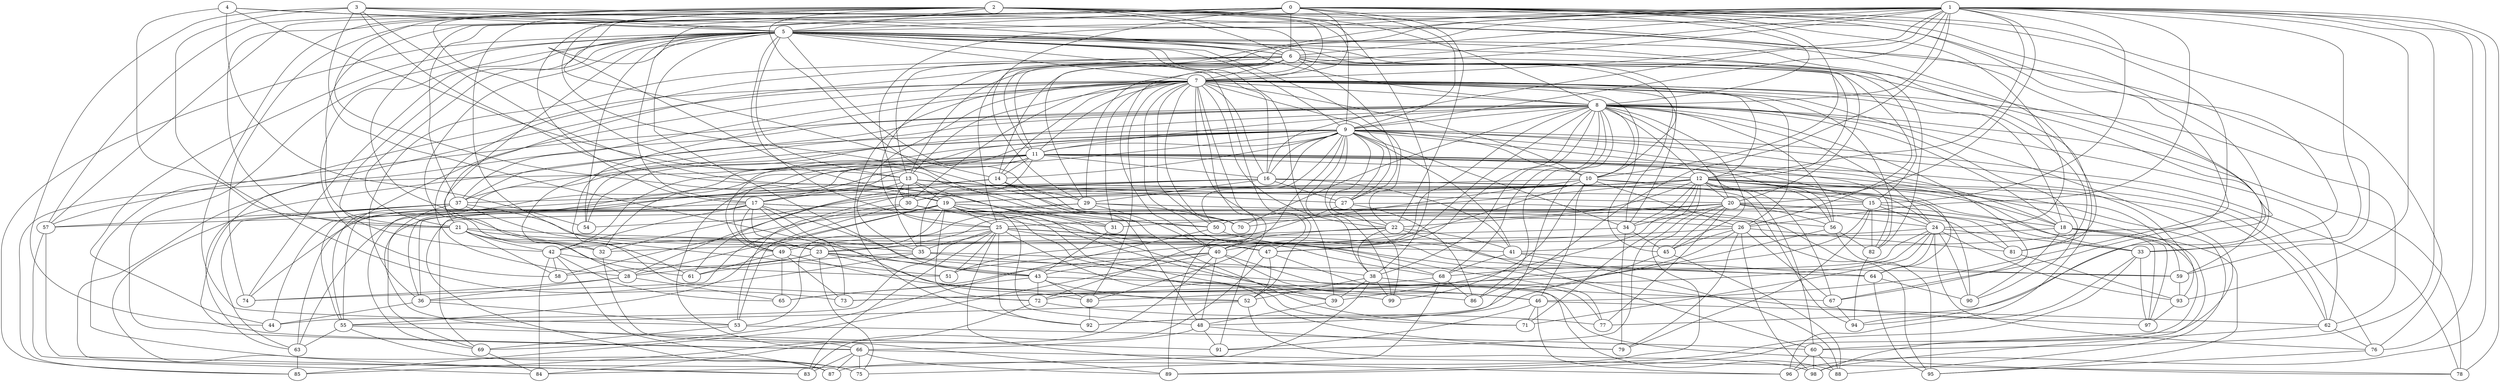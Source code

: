 graph g {0;1;2;3;4;5;6;7;8;9;10;11;12;13;14;15;16;17;18;19;20;21;22;23;24;25;26;27;28;29;30;31;32;33;34;35;36;37;38;39;40;41;42;43;44;45;46;47;48;49;50;51;52;53;54;55;56;57;58;59;60;61;62;63;64;65;66;67;68;69;70;71;72;73;74;75;76;77;78;79;80;81;82;83;84;85;86;87;88;89;90;91;92;93;94;95;96;97;98;99;0 -- 5;0 -- 6;0 -- 7;0 -- 8;0 -- 9;0 -- 10;0 -- 17;0 -- 19;0 -- 21;0 -- 22;0 -- 23;0 -- 24;0 -- 29;0 -- 37;0 -- 41;0 -- 46;0 -- 53;0 -- 57;0 -- 74;0 -- 76;0 -- 77;1 -- 5;1 -- 6;1 -- 7;1 -- 8;1 -- 9;1 -- 11;1 -- 12;1 -- 13;1 -- 14;1 -- 15;1 -- 16;1 -- 20;1 -- 25;1 -- 26;1 -- 29;1 -- 30;1 -- 33;1 -- 35;1 -- 60;1 -- 76;1 -- 78;1 -- 86;1 -- 93;1 -- 96;2 -- 5;2 -- 6;2 -- 7;2 -- 8;2 -- 9;2 -- 14;2 -- 19;2 -- 21;2 -- 31;2 -- 33;2 -- 38;2 -- 40;2 -- 50;2 -- 57;2 -- 67;2 -- 70;3 -- 5;3 -- 31;3 -- 43;3 -- 44;3 -- 50;3 -- 59;3 -- 73;3 -- 81;4 -- 5;4 -- 6;4 -- 13;4 -- 21;4 -- 54;5 -- 6;5 -- 7;5 -- 8;5 -- 9;5 -- 13;5 -- 15;5 -- 16;5 -- 17;5 -- 20;5 -- 21;5 -- 22;5 -- 25;5 -- 29;5 -- 32;5 -- 39;5 -- 42;5 -- 43;5 -- 44;5 -- 52;5 -- 54;5 -- 58;5 -- 61;5 -- 66;5 -- 74;5 -- 82;5 -- 85;5 -- 94;5 -- 96;6 -- 7;6 -- 10;6 -- 11;6 -- 12;6 -- 13;6 -- 21;6 -- 25;6 -- 26;6 -- 27;6 -- 28;6 -- 29;6 -- 34;6 -- 36;6 -- 59;7 -- 8;7 -- 10;7 -- 11;7 -- 12;7 -- 13;7 -- 14;7 -- 16;7 -- 18;7 -- 22;7 -- 26;7 -- 27;7 -- 30;7 -- 31;7 -- 34;7 -- 35;7 -- 37;7 -- 45;7 -- 47;7 -- 50;7 -- 60;7 -- 62;7 -- 66;7 -- 68;7 -- 70;7 -- 72;7 -- 74;7 -- 75;7 -- 80;7 -- 81;7 -- 82;7 -- 89;7 -- 91;7 -- 92;8 -- 9;8 -- 10;8 -- 11;8 -- 12;8 -- 18;8 -- 20;8 -- 24;8 -- 28;8 -- 37;8 -- 38;8 -- 40;8 -- 45;8 -- 47;8 -- 48;8 -- 54;8 -- 56;8 -- 57;8 -- 62;8 -- 67;8 -- 68;8 -- 70;8 -- 78;8 -- 80;8 -- 86;8 -- 87;8 -- 90;9 -- 10;9 -- 11;9 -- 14;9 -- 15;9 -- 16;9 -- 17;9 -- 18;9 -- 19;9 -- 22;9 -- 27;9 -- 34;9 -- 37;9 -- 38;9 -- 40;9 -- 41;9 -- 42;9 -- 49;9 -- 50;9 -- 54;9 -- 55;9 -- 63;9 -- 76;9 -- 78;9 -- 82;9 -- 99;10 -- 18;10 -- 26;10 -- 30;10 -- 46;10 -- 51;10 -- 70;10 -- 94;10 -- 99;11 -- 12;11 -- 14;11 -- 15;11 -- 16;11 -- 17;11 -- 32;11 -- 35;11 -- 36;11 -- 49;11 -- 55;11 -- 56;11 -- 59;11 -- 62;11 -- 66;11 -- 85;11 -- 93;12 -- 19;12 -- 20;12 -- 23;12 -- 24;12 -- 25;12 -- 30;12 -- 32;12 -- 33;12 -- 34;12 -- 37;12 -- 39;12 -- 56;12 -- 60;12 -- 62;12 -- 63;12 -- 64;12 -- 67;12 -- 69;12 -- 71;12 -- 88;12 -- 91;12 -- 98;13 -- 15;13 -- 17;13 -- 19;13 -- 20;13 -- 27;13 -- 30;13 -- 35;13 -- 39;13 -- 55;14 -- 44;14 -- 48;14 -- 61;14 -- 71;15 -- 18;15 -- 24;15 -- 68;15 -- 69;15 -- 79;15 -- 82;16 -- 27;16 -- 28;16 -- 29;16 -- 41;16 -- 53;16 -- 63;16 -- 90;16 -- 97;17 -- 23;17 -- 26;17 -- 36;17 -- 42;17 -- 49;17 -- 56;17 -- 57;17 -- 69;17 -- 73;17 -- 80;17 -- 86;18 -- 40;18 -- 89;18 -- 90;18 -- 95;18 -- 97;19 -- 25;19 -- 28;19 -- 39;19 -- 46;19 -- 47;19 -- 48;19 -- 49;19 -- 55;19 -- 58;19 -- 71;19 -- 72;19 -- 87;19 -- 95;20 -- 22;20 -- 24;20 -- 31;20 -- 33;20 -- 34;20 -- 45;20 -- 50;20 -- 56;20 -- 77;20 -- 81;20 -- 87;21 -- 23;21 -- 32;21 -- 41;21 -- 42;21 -- 58;21 -- 61;22 -- 23;22 -- 38;22 -- 41;22 -- 60;22 -- 72;23 -- 28;23 -- 43;23 -- 58;23 -- 59;23 -- 75;23 -- 99;24 -- 32;24 -- 33;24 -- 64;24 -- 71;24 -- 72;24 -- 73;24 -- 76;24 -- 90;24 -- 93;25 -- 35;25 -- 44;25 -- 49;25 -- 51;25 -- 64;25 -- 68;25 -- 79;25 -- 83;25 -- 92;25 -- 96;25 -- 97;26 -- 45;26 -- 47;26 -- 67;26 -- 79;26 -- 80;26 -- 81;26 -- 98;27 -- 51;27 -- 86;27 -- 95;27 -- 99;28 -- 36;28 -- 65;28 -- 74;29 -- 40;29 -- 53;29 -- 54;29 -- 70;29 -- 81;30 -- 31;30 -- 53;30 -- 74;30 -- 77;31 -- 43;32 -- 66;33 -- 89;33 -- 94;33 -- 97;34 -- 42;34 -- 45;34 -- 79;35 -- 36;35 -- 38;35 -- 61;35 -- 78;36 -- 44;36 -- 53;37 -- 47;37 -- 51;37 -- 57;37 -- 63;37 -- 83;37 -- 89;38 -- 39;38 -- 52;38 -- 67;38 -- 84;38 -- 99;39 -- 48;40 -- 43;40 -- 46;40 -- 48;40 -- 65;40 -- 84;40 -- 85;40 -- 88;41 -- 64;41 -- 68;41 -- 88;42 -- 51;42 -- 58;42 -- 65;42 -- 84;42 -- 87;43 -- 46;43 -- 52;43 -- 65;43 -- 72;43 -- 80;45 -- 88;45 -- 92;46 -- 62;46 -- 71;46 -- 91;46 -- 96;47 -- 52;47 -- 77;47 -- 83;48 -- 66;48 -- 79;48 -- 91;49 -- 52;49 -- 61;49 -- 65;49 -- 73;50 -- 64;50 -- 69;52 -- 55;52 -- 98;53 -- 60;53 -- 69;55 -- 63;55 -- 75;55 -- 91;56 -- 59;56 -- 82;56 -- 92;57 -- 83;57 -- 84;59 -- 93;60 -- 88;60 -- 96;60 -- 98;62 -- 76;62 -- 98;63 -- 85;64 -- 90;64 -- 95;66 -- 75;66 -- 78;66 -- 83;66 -- 87;66 -- 89;67 -- 94;68 -- 73;68 -- 75;68 -- 86;69 -- 84;72 -- 77;72 -- 85;76 -- 95;80 -- 92;81 -- 93;82 -- 94;93 -- 97;}